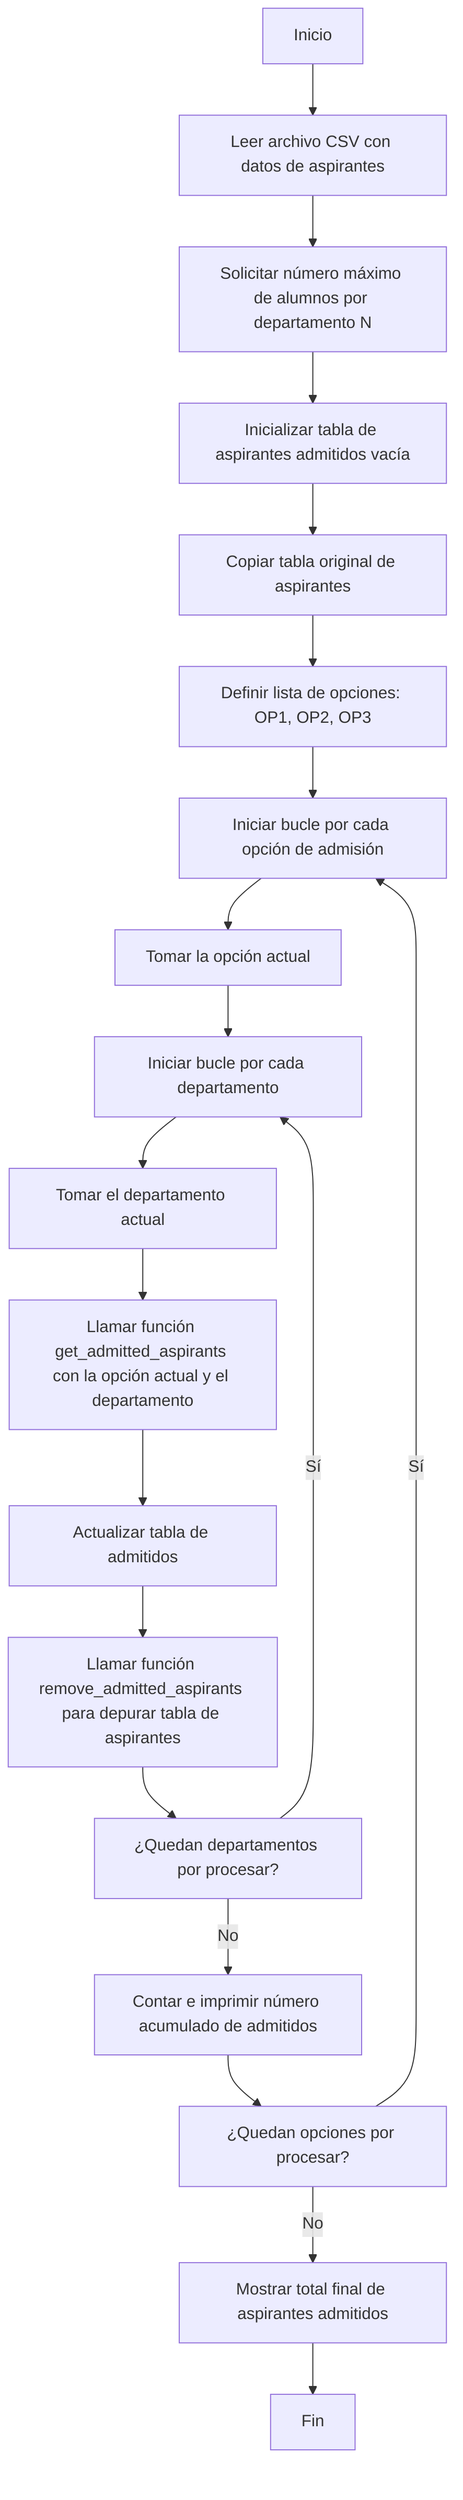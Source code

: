 flowchart TD

A[Inicio] --> B[Leer archivo CSV con datos de aspirantes]
B --> C[Solicitar número máximo de alumnos por departamento N]
C --> D[Inicializar tabla de aspirantes admitidos vacía]
D --> E[Copiar tabla original de aspirantes]
E --> F[Definir lista de opciones: OP1, OP2, OP3]

F --> G[Iniciar bucle por cada opción de admisión]
G --> H[Tomar la opción actual]
H --> I[Iniciar bucle por cada departamento]
I --> J[Tomar el departamento actual]
J --> K[Llamar función get_admitted_aspirants con la opción actual y el departamento]
K --> L[Actualizar tabla de admitidos]
L --> M[Llamar función remove_admitted_aspirants para depurar tabla de aspirantes]
M --> N[¿Quedan departamentos por procesar?]
N -- Sí --> I
N -- No --> O[Contar e imprimir número acumulado de admitidos]
O --> P[¿Quedan opciones por procesar?]
P -- Sí --> G
P -- No --> Q[Mostrar total final de aspirantes admitidos]
Q --> R[Fin]